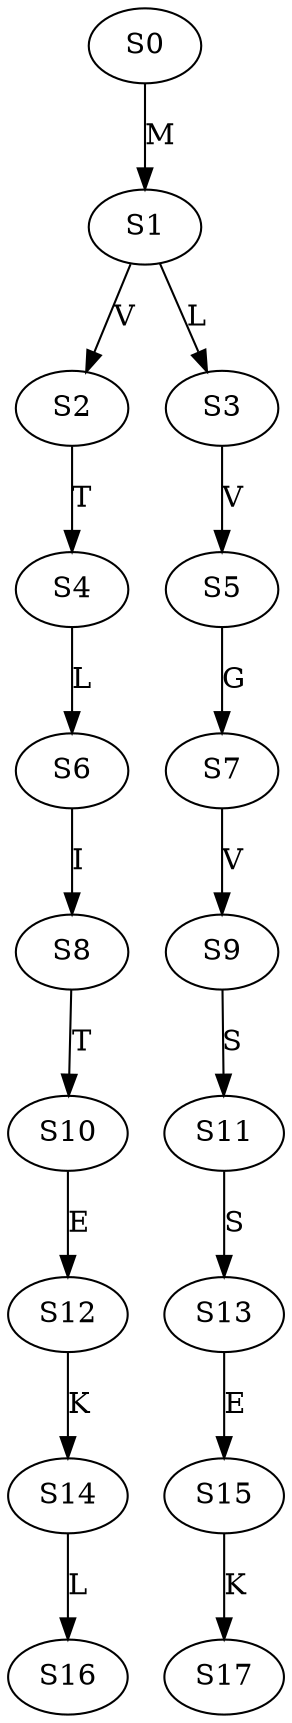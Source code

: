 strict digraph  {
	S0 -> S1 [ label = M ];
	S1 -> S2 [ label = V ];
	S1 -> S3 [ label = L ];
	S2 -> S4 [ label = T ];
	S3 -> S5 [ label = V ];
	S4 -> S6 [ label = L ];
	S5 -> S7 [ label = G ];
	S6 -> S8 [ label = I ];
	S7 -> S9 [ label = V ];
	S8 -> S10 [ label = T ];
	S9 -> S11 [ label = S ];
	S10 -> S12 [ label = E ];
	S11 -> S13 [ label = S ];
	S12 -> S14 [ label = K ];
	S13 -> S15 [ label = E ];
	S14 -> S16 [ label = L ];
	S15 -> S17 [ label = K ];
}
